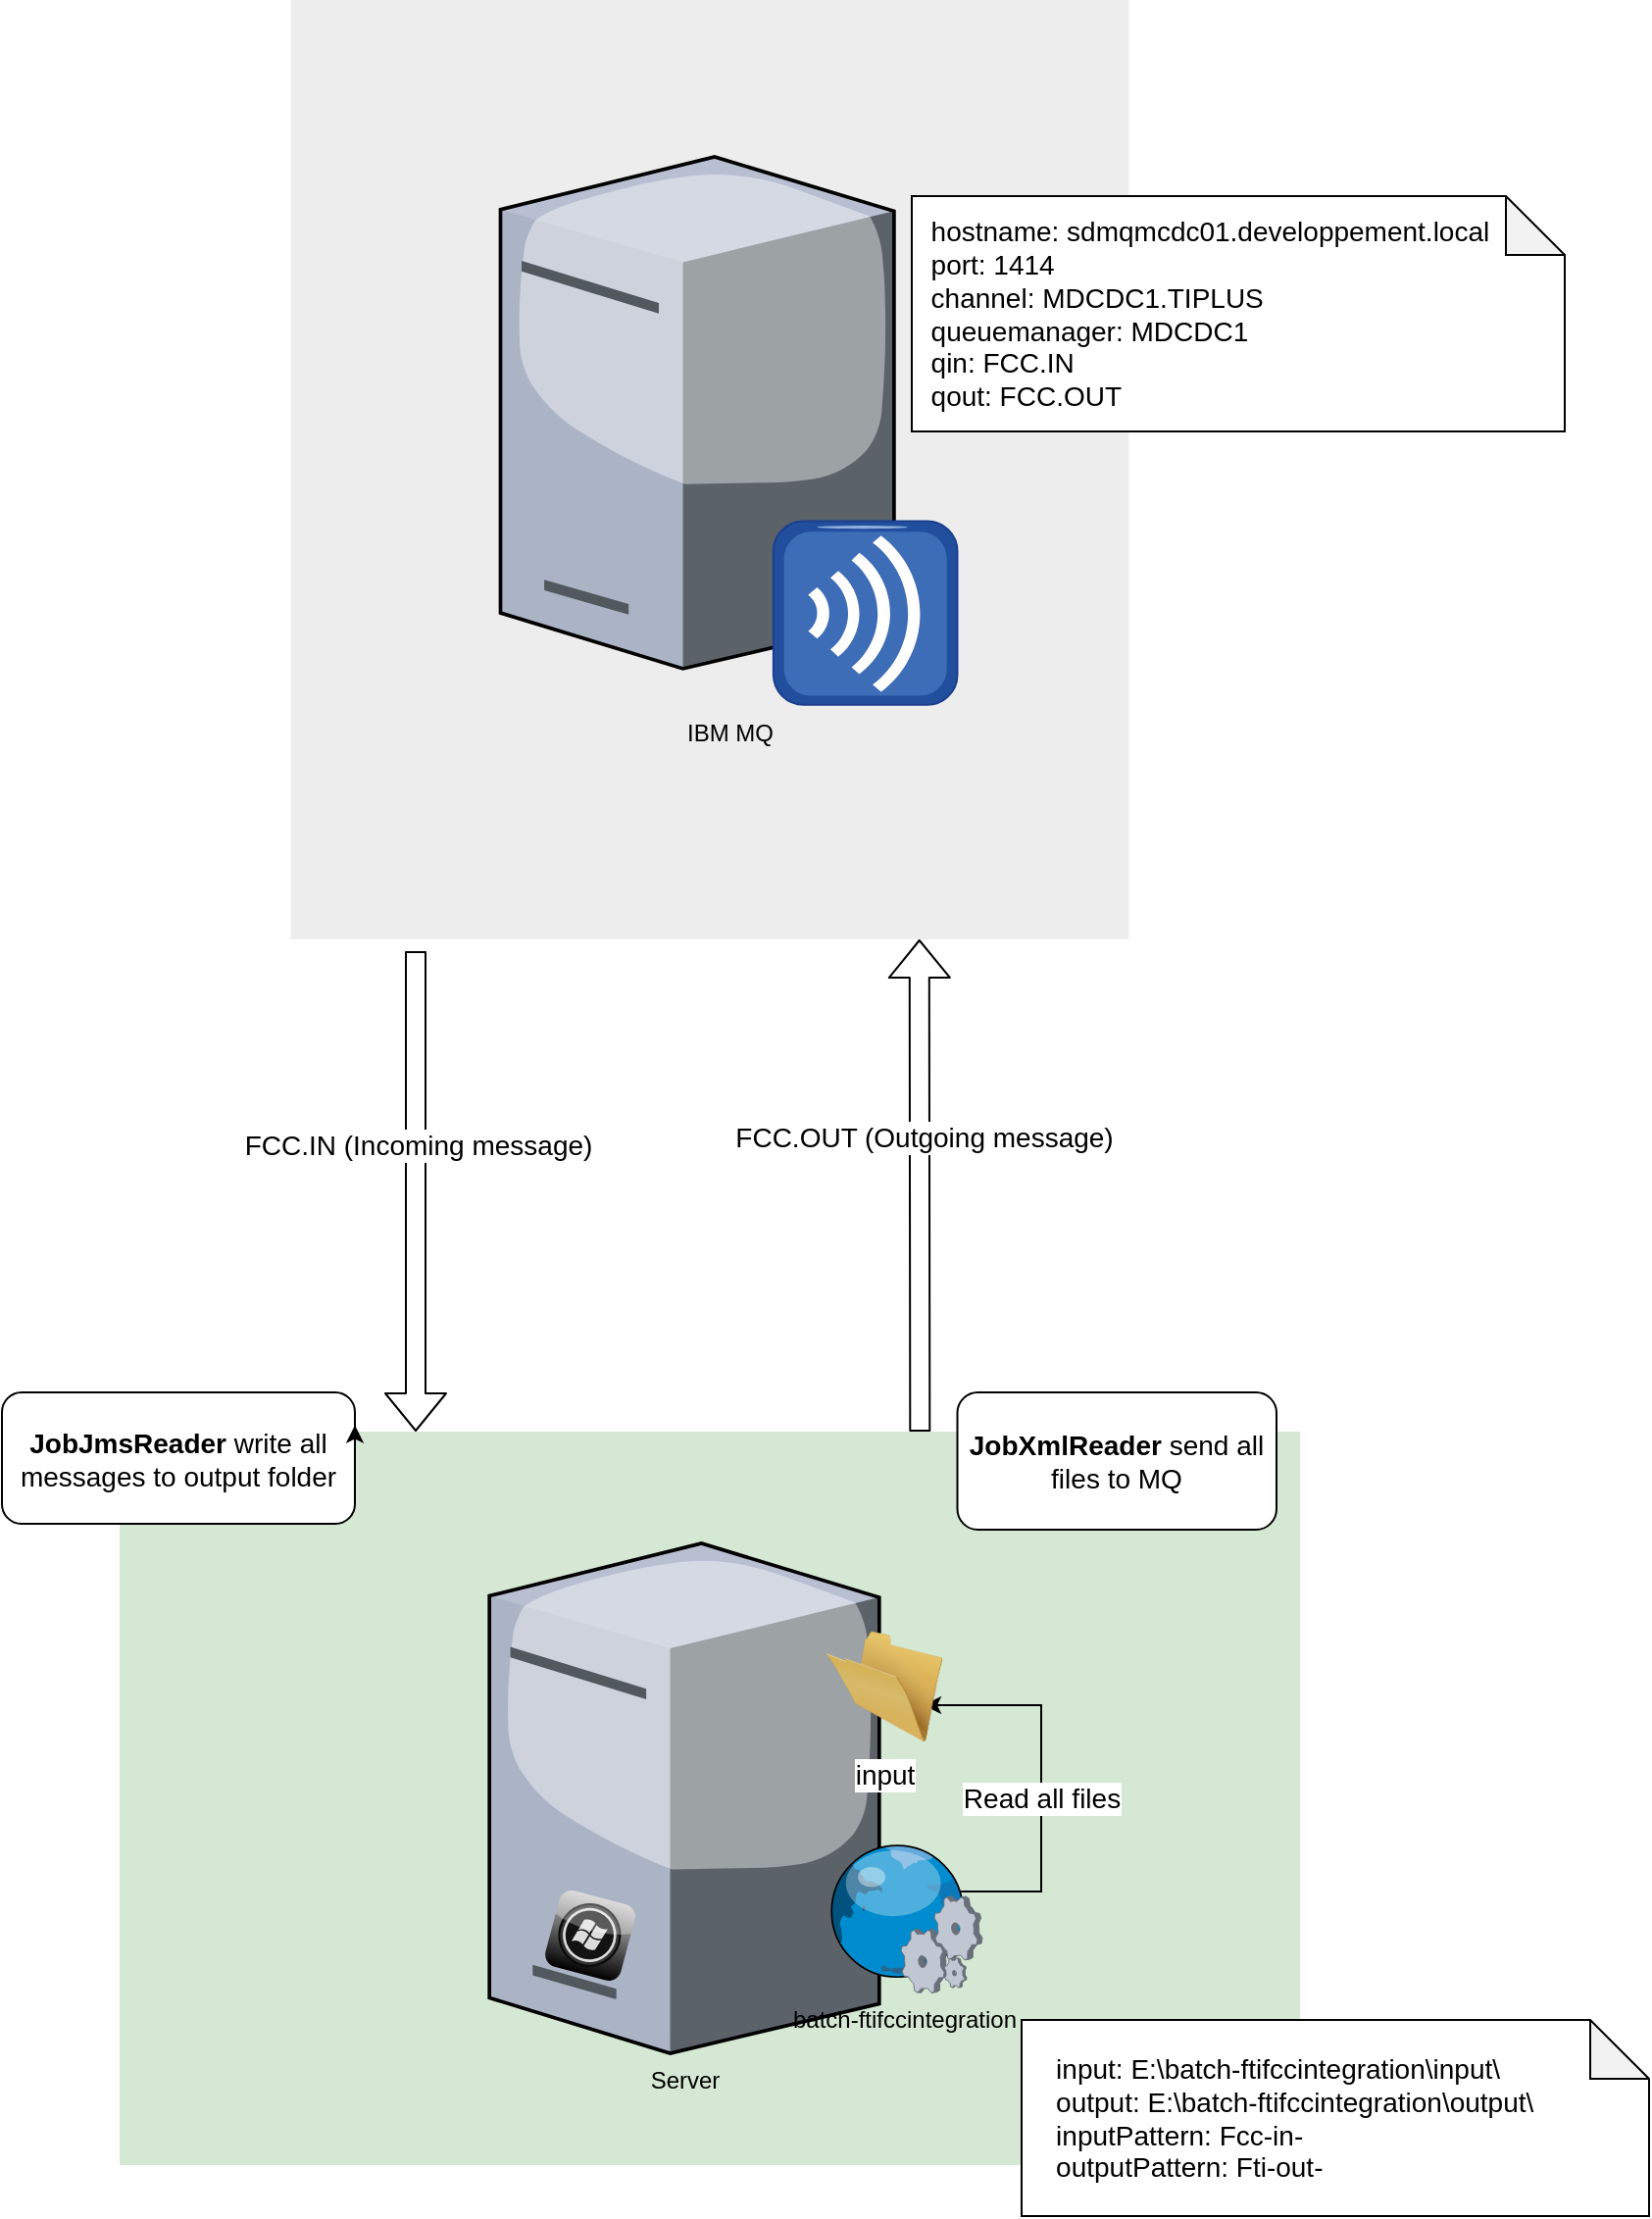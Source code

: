 <mxfile version="14.4.4" type="github">
  <diagram name="Page-1" id="e3a06f82-3646-2815-327d-82caf3d4e204">
    <mxGraphModel dx="1564" dy="874" grid="1" gridSize="10" guides="1" tooltips="1" connect="1" arrows="1" fold="1" page="1" pageScale="1.5" pageWidth="583" pageHeight="827" background="none" math="0" shadow="0">
      <root>
        <mxCell id="0" style=";html=1;" />
        <mxCell id="1" style=";html=1;" parent="0" />
        <mxCell id="6a7d8f32e03d9370-60" value="" style="whiteSpace=wrap;html=1;fillColor=#d5e8d4;fontSize=14;strokeColor=none;verticalAlign=top;" parent="1" vertex="1">
          <mxGeometry x="77" y="830" width="602" height="374" as="geometry" />
        </mxCell>
        <mxCell id="6a7d8f32e03d9370-59" value="" style="whiteSpace=wrap;html=1;fillColor=#EDEDED;fontSize=14;strokeColor=none;verticalAlign=top;" parent="1" vertex="1">
          <mxGeometry x="164.25" y="100" width="427.5" height="479" as="geometry" />
        </mxCell>
        <mxCell id="WmPxMNLJ52usVSzI9Kt4-3" value="IBM MQ&lt;br&gt;" style="verticalLabelPosition=bottom;aspect=fixed;html=1;verticalAlign=top;strokeColor=none;align=center;outlineConnect=0;shape=mxgraph.citrix.merchandising_server;" vertex="1" parent="1">
          <mxGeometry x="271.25" y="180" width="233" height="279.6" as="geometry" />
        </mxCell>
        <mxCell id="WmPxMNLJ52usVSzI9Kt4-4" value="Server" style="verticalLabelPosition=bottom;aspect=fixed;html=1;verticalAlign=top;strokeColor=none;align=center;outlineConnect=0;shape=mxgraph.citrix.license_server;" vertex="1" parent="1">
          <mxGeometry x="265.59" y="887" width="198.82" height="260" as="geometry" />
        </mxCell>
        <mxCell id="WmPxMNLJ52usVSzI9Kt4-21" style="edgeStyle=orthogonalEdgeStyle;rounded=0;orthogonalLoop=1;jettySize=auto;html=1;fontSize=14;entryX=1;entryY=0.75;entryDx=0;entryDy=0;" edge="1" parent="1">
          <mxGeometry relative="1" as="geometry">
            <mxPoint x="487" y="969.5" as="targetPoint" />
            <mxPoint x="497" y="1061.802" as="sourcePoint" />
            <Array as="points">
              <mxPoint x="497" y="1064.5" />
              <mxPoint x="547" y="1064.5" />
              <mxPoint x="547" y="969.5" />
            </Array>
          </mxGeometry>
        </mxCell>
        <mxCell id="WmPxMNLJ52usVSzI9Kt4-22" value="Read all files" style="edgeLabel;html=1;align=center;verticalAlign=middle;resizable=0;points=[];fontSize=14;" vertex="1" connectable="0" parent="WmPxMNLJ52usVSzI9Kt4-21">
          <mxGeometry x="0.189" y="5" relative="1" as="geometry">
            <mxPoint x="5" y="23.14" as="offset" />
          </mxGeometry>
        </mxCell>
        <mxCell id="WmPxMNLJ52usVSzI9Kt4-5" value="batch-ftifccintegration" style="verticalLabelPosition=bottom;aspect=fixed;html=1;verticalAlign=top;strokeColor=none;align=center;outlineConnect=0;shape=mxgraph.citrix.web_service;" vertex="1" parent="1">
          <mxGeometry x="437" y="1040" width="80" height="76.19" as="geometry" />
        </mxCell>
        <mxCell id="WmPxMNLJ52usVSzI9Kt4-7" value="" style="verticalLabelPosition=bottom;aspect=fixed;html=1;verticalAlign=top;strokeColor=none;align=center;outlineConnect=0;shape=mxgraph.citrix.role_desktops;fillColor=#CCCCCC;gradientColor=#000000;gradientDirection=south;rotation=15;" vertex="1" parent="1">
          <mxGeometry x="297" y="1067" width="40" height="40" as="geometry" />
        </mxCell>
        <mxCell id="WmPxMNLJ52usVSzI9Kt4-14" value="" style="shape=flexArrow;endArrow=classic;html=1;" edge="1" parent="1">
          <mxGeometry width="50" height="50" relative="1" as="geometry">
            <mxPoint x="228" y="585" as="sourcePoint" />
            <mxPoint x="228" y="830" as="targetPoint" />
          </mxGeometry>
        </mxCell>
        <mxCell id="WmPxMNLJ52usVSzI9Kt4-15" value="FCC.IN (Incoming message)" style="edgeLabel;html=1;align=center;verticalAlign=middle;resizable=0;points=[];fontSize=14;" vertex="1" connectable="0" parent="WmPxMNLJ52usVSzI9Kt4-14">
          <mxGeometry x="-0.308" y="-5" relative="1" as="geometry">
            <mxPoint x="6.13" y="13.41" as="offset" />
          </mxGeometry>
        </mxCell>
        <mxCell id="WmPxMNLJ52usVSzI9Kt4-18" value="input" style="image;html=1;image=img/lib/clip_art/general/Empty_Folder_128x128.png;fontSize=14;" vertex="1" parent="1">
          <mxGeometry x="437" y="930" width="60" height="60" as="geometry" />
        </mxCell>
        <mxCell id="WmPxMNLJ52usVSzI9Kt4-23" value="" style="shape=flexArrow;endArrow=classic;html=1;fontSize=14;entryX=0.75;entryY=1;entryDx=0;entryDy=0;exitX=0.678;exitY=0;exitDx=0;exitDy=0;exitPerimeter=0;" edge="1" parent="1" source="6a7d8f32e03d9370-60" target="6a7d8f32e03d9370-59">
          <mxGeometry width="50" height="50" relative="1" as="geometry">
            <mxPoint x="457" y="810" as="sourcePoint" />
            <mxPoint x="507" y="760" as="targetPoint" />
          </mxGeometry>
        </mxCell>
        <mxCell id="WmPxMNLJ52usVSzI9Kt4-24" value="FCC.OUT (Outgoing message)" style="edgeLabel;html=1;align=center;verticalAlign=middle;resizable=0;points=[];fontSize=14;" vertex="1" connectable="0" parent="WmPxMNLJ52usVSzI9Kt4-23">
          <mxGeometry x="-0.25" relative="1" as="geometry">
            <mxPoint x="1.95" y="-56.67" as="offset" />
          </mxGeometry>
        </mxCell>
        <mxCell id="WmPxMNLJ52usVSzI9Kt4-28" value="&lt;div&gt;&amp;nbsp; hostname: sdmqmcdc01.developpement.local&lt;/div&gt;&lt;div&gt;&amp;nbsp; port: 1414&lt;/div&gt;&lt;div&gt;&amp;nbsp; channel: MDCDC1.TIPLUS&lt;/div&gt;&lt;div&gt;&amp;nbsp; queuemanager: MDCDC1&lt;/div&gt;&lt;div&gt;&amp;nbsp; qin: FCC.IN&lt;/div&gt;&lt;div&gt;&amp;nbsp; qout: FCC.OUT&lt;/div&gt;" style="shape=note;whiteSpace=wrap;html=1;backgroundOutline=1;darkOpacity=0.05;fontSize=14;align=left;" vertex="1" parent="1">
          <mxGeometry x="481" y="200" width="333" height="120" as="geometry" />
        </mxCell>
        <mxCell id="WmPxMNLJ52usVSzI9Kt4-29" value="&lt;div&gt;&amp;nbsp; &amp;nbsp; input: E:\batch-ftifccintegration\input\&lt;/div&gt;&lt;div&gt;&amp;nbsp; &amp;nbsp; output: E:\batch-ftifccintegration\output\&lt;/div&gt;&lt;div&gt;&amp;nbsp; &amp;nbsp; inputPattern: Fcc-in-&lt;/div&gt;&lt;div&gt;&amp;nbsp; &amp;nbsp; outputPattern: Fti-out-&lt;/div&gt;" style="shape=note;whiteSpace=wrap;html=1;backgroundOutline=1;darkOpacity=0.05;fontSize=14;align=left;" vertex="1" parent="1">
          <mxGeometry x="537" y="1130" width="320" height="100" as="geometry" />
        </mxCell>
        <mxCell id="WmPxMNLJ52usVSzI9Kt4-30" value="&lt;b&gt;JobXmlReader&amp;nbsp;&lt;/b&gt;&lt;span&gt;send all files to MQ&lt;/span&gt;" style="rounded=1;whiteSpace=wrap;html=1;fontSize=14;align=center;" vertex="1" parent="1">
          <mxGeometry x="504.25" y="810" width="162.75" height="70" as="geometry" />
        </mxCell>
        <mxCell id="WmPxMNLJ52usVSzI9Kt4-31" value="&lt;b&gt;JobJmsReader&amp;nbsp;&lt;/b&gt;&lt;span&gt;write all messages to output folder&lt;/span&gt;" style="rounded=1;whiteSpace=wrap;html=1;fontSize=14;" vertex="1" parent="1">
          <mxGeometry x="17" y="810" width="180" height="67" as="geometry" />
        </mxCell>
        <mxCell id="WmPxMNLJ52usVSzI9Kt4-32" style="edgeStyle=orthogonalEdgeStyle;rounded=0;orthogonalLoop=1;jettySize=auto;html=1;exitX=1;exitY=0.5;exitDx=0;exitDy=0;entryX=1;entryY=0.25;entryDx=0;entryDy=0;fontSize=14;" edge="1" parent="1" source="WmPxMNLJ52usVSzI9Kt4-31" target="WmPxMNLJ52usVSzI9Kt4-31">
          <mxGeometry relative="1" as="geometry" />
        </mxCell>
      </root>
    </mxGraphModel>
  </diagram>
</mxfile>
